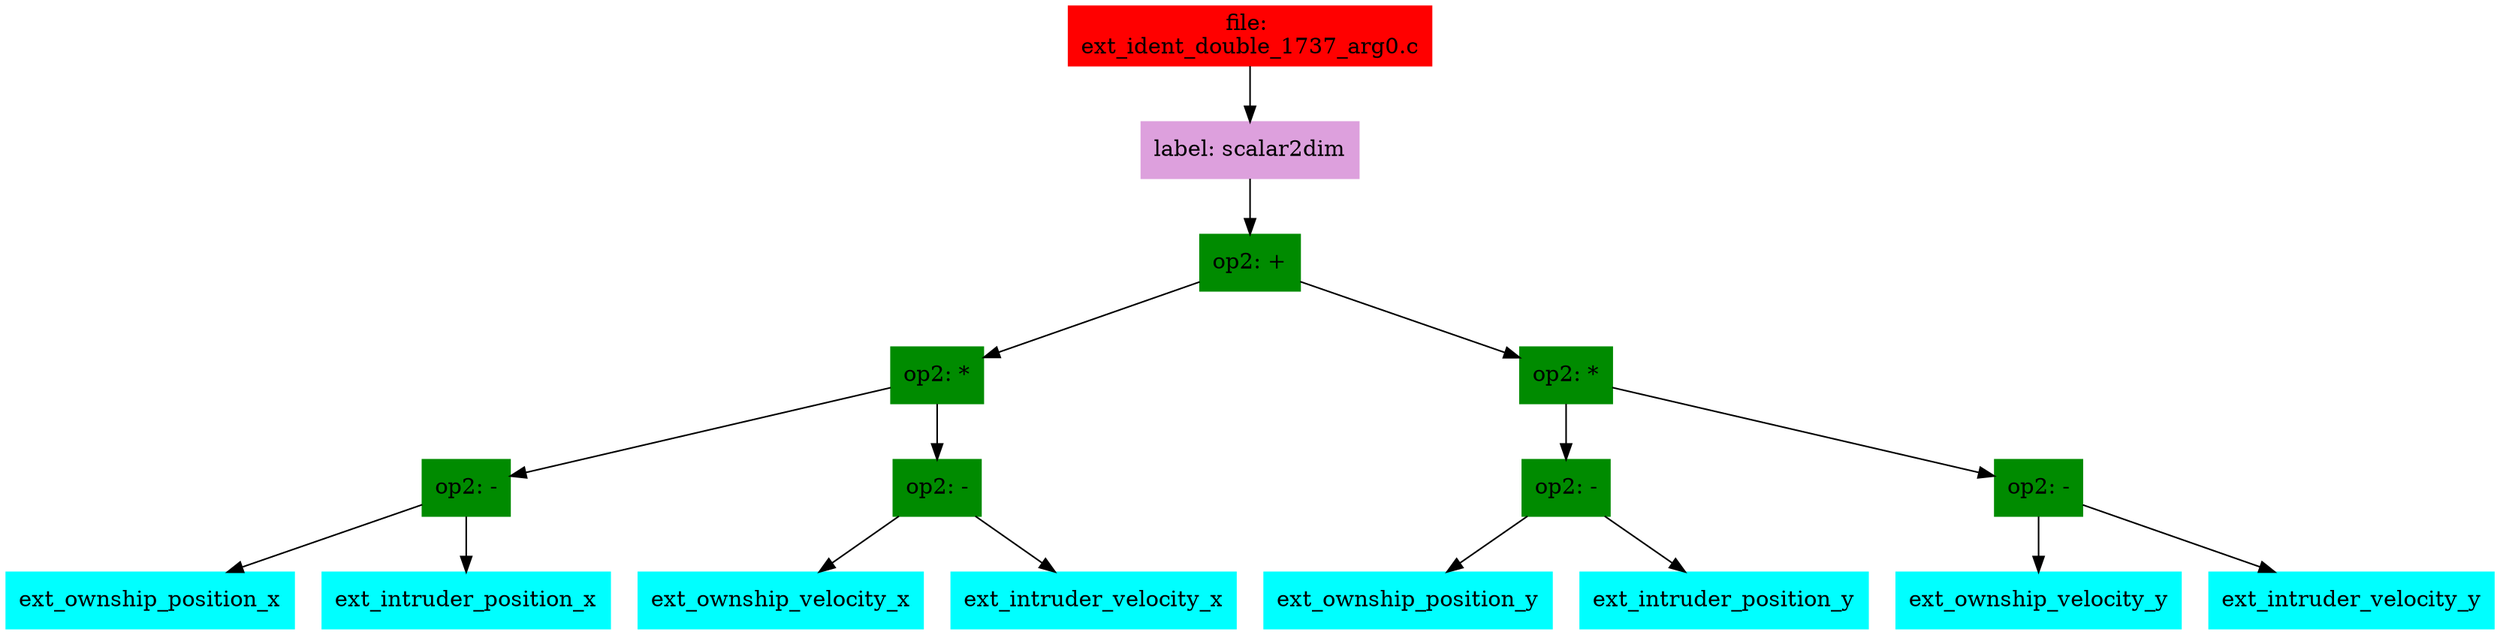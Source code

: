 digraph G {
node [shape=box]

0 [label="file: 
ext_ident_double_1737_arg0.c",color=red, style=filled]
1 [label="label: scalar2dim",color=plum, style=filled]
0 -> 1
2 [label="op2: +",color=green4, style=filled]
1 -> 2
3 [label="op2: *",color=green4, style=filled]
2 -> 3
4 [label="op2: -",color=green4, style=filled]
3 -> 4
5 [label="ext_ownship_position_x",color=cyan1, style=filled]
4 -> 5
6 [label="ext_intruder_position_x",color=cyan1, style=filled]
4 -> 6
7 [label="op2: -",color=green4, style=filled]
3 -> 7
8 [label="ext_ownship_velocity_x",color=cyan1, style=filled]
7 -> 8
9 [label="ext_intruder_velocity_x",color=cyan1, style=filled]
7 -> 9
10 [label="op2: *",color=green4, style=filled]
2 -> 10
11 [label="op2: -",color=green4, style=filled]
10 -> 11
12 [label="ext_ownship_position_y",color=cyan1, style=filled]
11 -> 12
13 [label="ext_intruder_position_y",color=cyan1, style=filled]
11 -> 13
14 [label="op2: -",color=green4, style=filled]
10 -> 14
15 [label="ext_ownship_velocity_y",color=cyan1, style=filled]
14 -> 15
16 [label="ext_intruder_velocity_y",color=cyan1, style=filled]
14 -> 16


}

